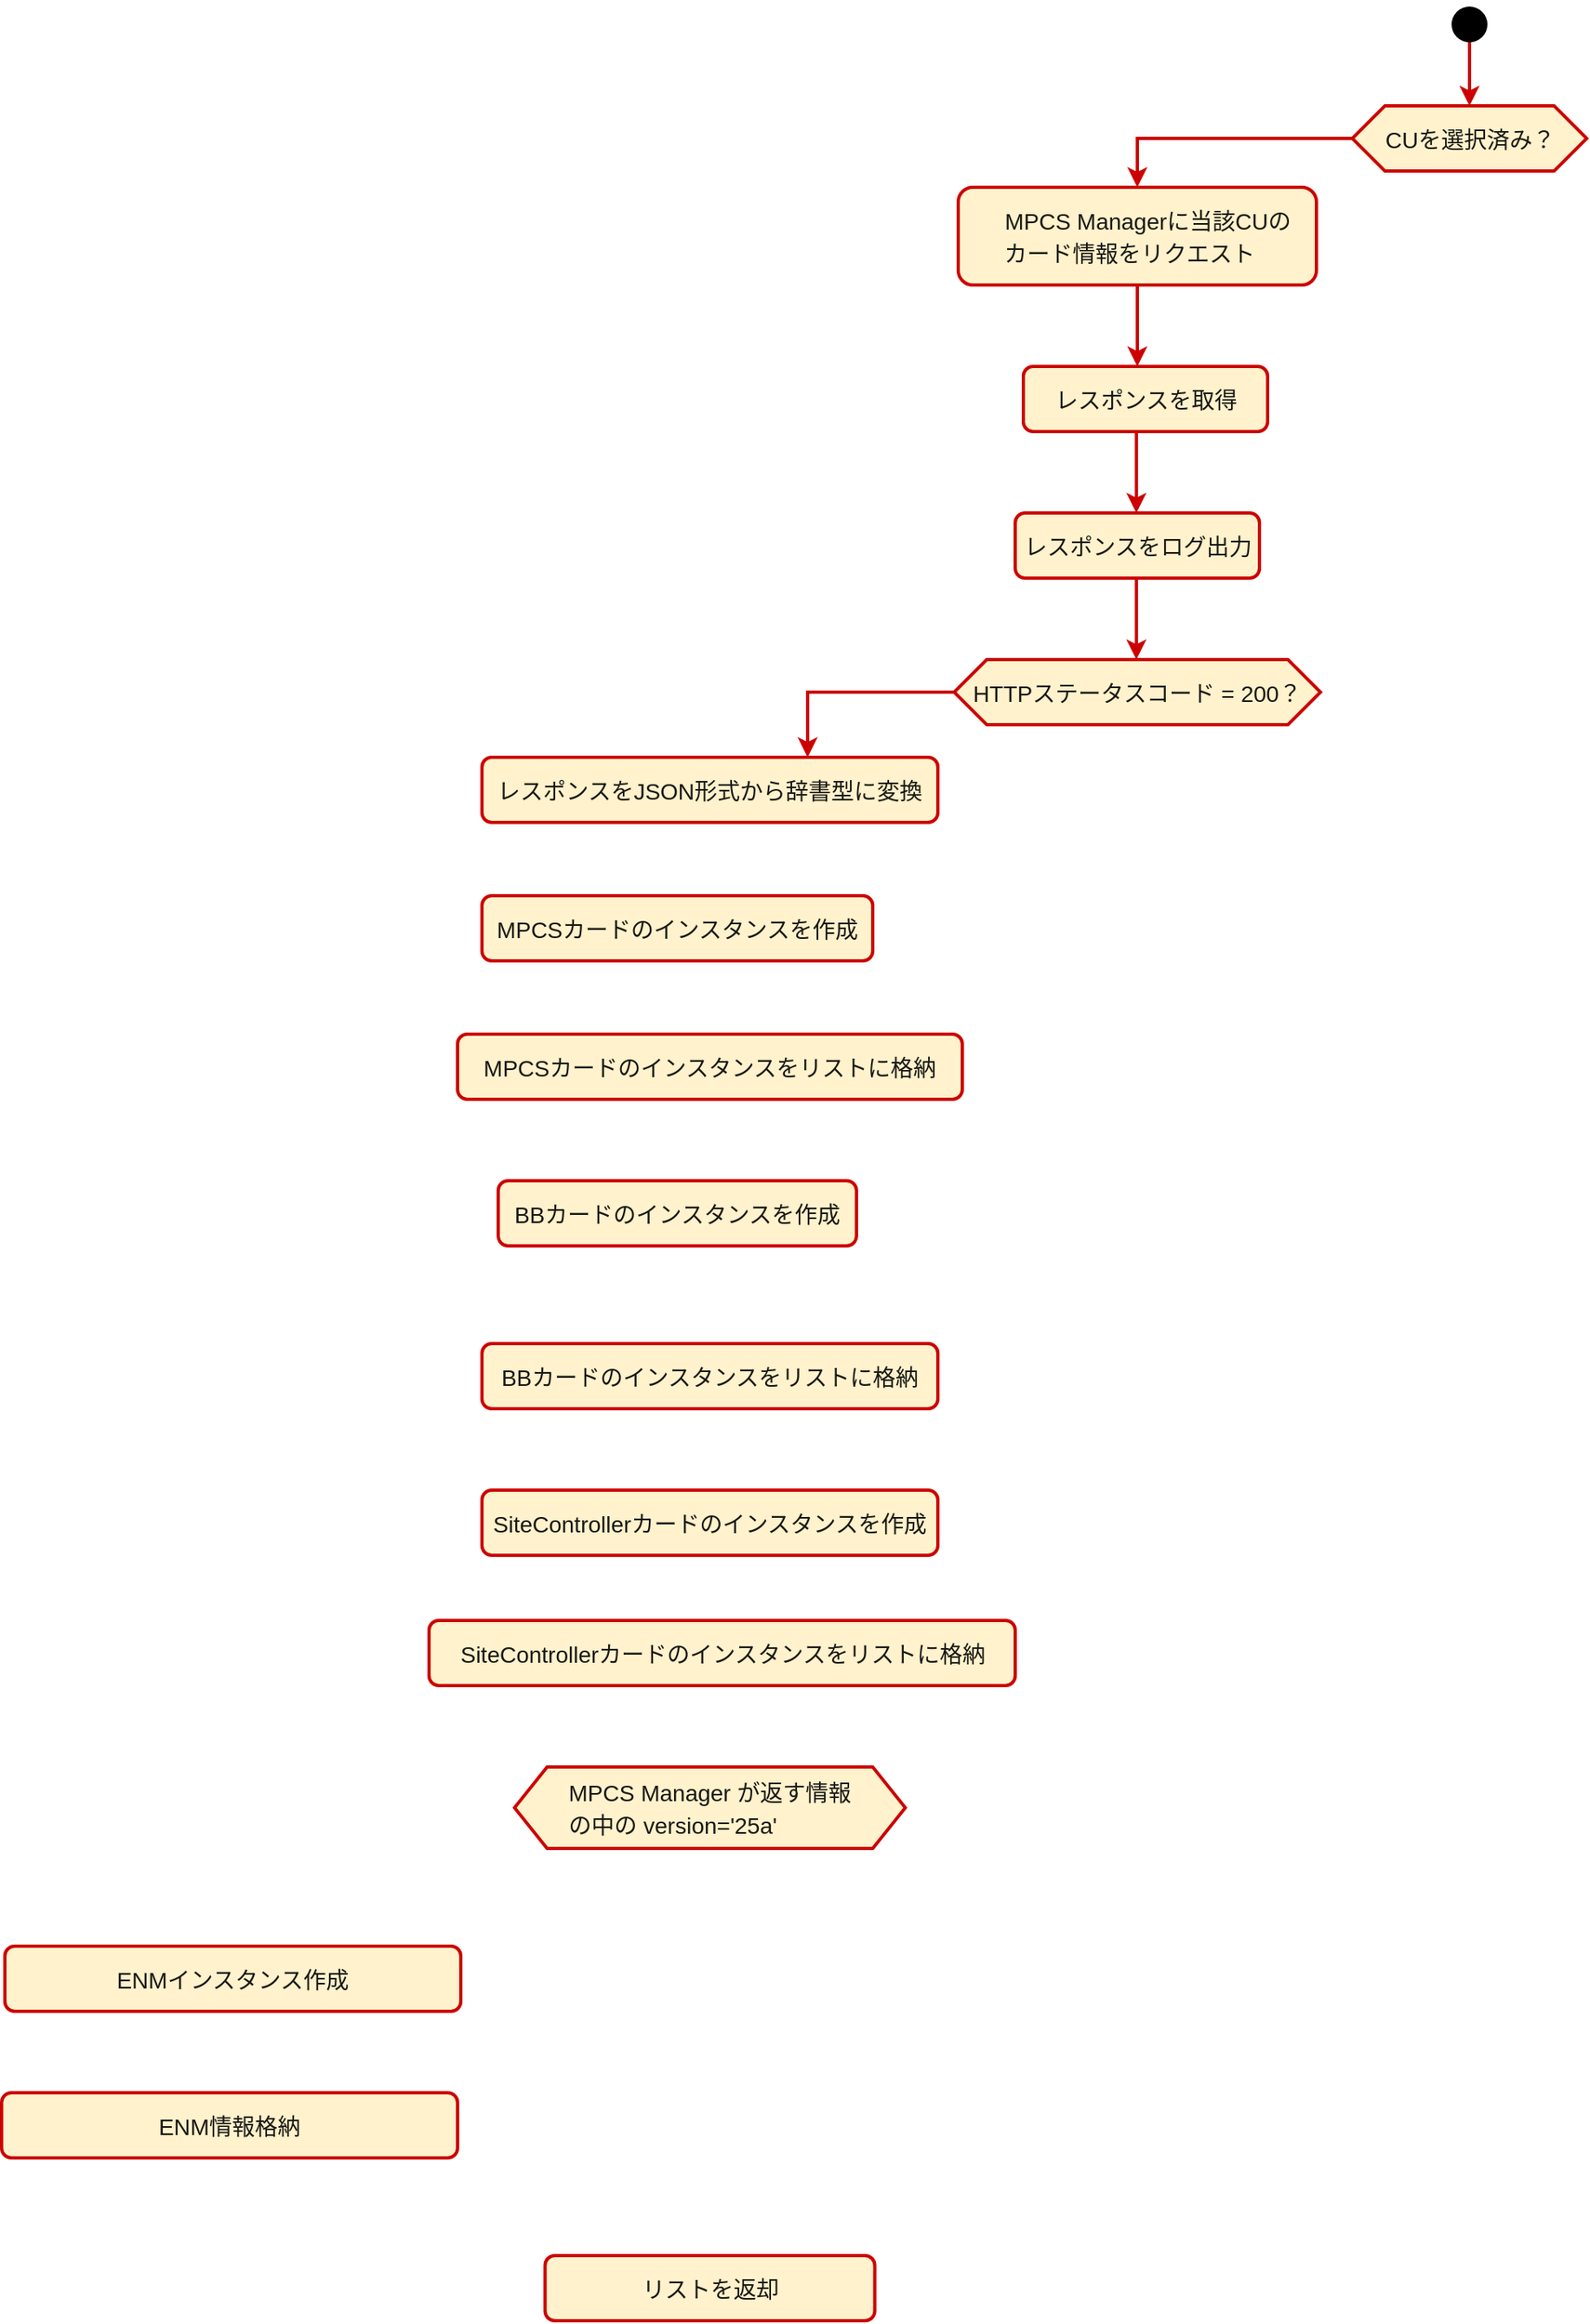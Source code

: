 <mxfile version="26.1.0">
  <diagram name="Page-1" id="rK7PRJ8SCLv_zVm8Z1Ta">
    <mxGraphModel dx="2062" dy="655" grid="1" gridSize="10" guides="1" tooltips="1" connect="1" arrows="1" fold="1" page="1" pageScale="1" pageWidth="827" pageHeight="1169" math="0" shadow="0">
      <root>
        <mxCell id="0" />
        <mxCell id="1" parent="0" />
        <mxCell id="1MgUg72m42fX4QF5Ks8i-2" value="&lt;pre style=&quot;margin-top: 0px; margin-bottom: 0px; padding: 0px; border: 0px; font-variant-numeric: inherit; font-variant-east-asian: inherit; font-variant-alternates: inherit; font-variant-position: inherit; font-variant-emoji: inherit; font-stretch: inherit; font-size: 16px; line-height: inherit; font-family: inherit; font-optical-sizing: inherit; font-size-adjust: inherit; font-kerning: inherit; font-feature-settings: inherit; font-variation-settings: inherit; vertical-align: baseline; color: rgba(0, 0, 0, 0.9); text-align: start;&quot;&gt;&lt;code style=&quot;margin: 0px 8px; padding: 2px 4px; border: none; font-style: inherit; font-variant: inherit; font-weight: inherit; font-stretch: inherit; font-size: 14px; line-height: inherit; font-family: inherit; font-optical-sizing: inherit; font-size-adjust: inherit; font-kerning: inherit; font-feature-settings: inherit; font-variation-settings: inherit; vertical-align: baseline; word-break: break-word; border-radius: 4px; color: var(--yb-md-inline-code-color);&quot;&gt;CUを選択済み？&lt;/code&gt;&lt;/pre&gt;" style="shape=hexagon;perimeter=hexagonPerimeter2;whiteSpace=wrap;html=1;fixedSize=1;fillColor=#fff2cc;strokeColor=#CC0000;strokeWidth=2;fillStyle=auto;" vertex="1" parent="1">
          <mxGeometry x="414.5" y="80" width="144" height="40" as="geometry" />
        </mxCell>
        <mxCell id="1MgUg72m42fX4QF5Ks8i-3" value="" style="endArrow=classic;html=1;rounded=0;entryX=0.5;entryY=0;entryDx=0;entryDy=0;strokeColor=#CC0000;strokeWidth=2;" edge="1" parent="1" source="1MgUg72m42fX4QF5Ks8i-1" target="1MgUg72m42fX4QF5Ks8i-2">
          <mxGeometry width="50" height="50" relative="1" as="geometry">
            <mxPoint x="486.5" y="30" as="sourcePoint" />
            <mxPoint x="512.5" y="210" as="targetPoint" />
          </mxGeometry>
        </mxCell>
        <mxCell id="1MgUg72m42fX4QF5Ks8i-4" value="" style="endArrow=classic;html=1;rounded=0;entryDx=0;entryDy=0;strokeColor=#CC0000;strokeWidth=3;" edge="1" parent="1" target="1MgUg72m42fX4QF5Ks8i-1">
          <mxGeometry width="50" height="50" relative="1" as="geometry">
            <mxPoint x="486.5" y="30" as="sourcePoint" />
            <mxPoint x="486.5" y="80" as="targetPoint" />
          </mxGeometry>
        </mxCell>
        <mxCell id="1MgUg72m42fX4QF5Ks8i-1" value="" style="shape=waypoint;sketch=0;fillStyle=solid;size=6;pointerEvents=1;points=[];fillColor=none;resizable=0;rotatable=0;perimeter=centerPerimeter;snapToPoint=1;strokeWidth=9;" vertex="1" parent="1">
          <mxGeometry x="476.5" y="20" width="20" height="20" as="geometry" />
        </mxCell>
        <mxCell id="1MgUg72m42fX4QF5Ks8i-6" value="" style="endArrow=classic;html=1;rounded=0;strokeColor=#CC0000;strokeWidth=2;exitX=0;exitY=0.5;exitDx=0;exitDy=0;" edge="1" parent="1" source="1MgUg72m42fX4QF5Ks8i-2" target="1MgUg72m42fX4QF5Ks8i-7">
          <mxGeometry width="50" height="50" relative="1" as="geometry">
            <mxPoint x="496.5" y="40" as="sourcePoint" />
            <mxPoint x="332.5" y="150" as="targetPoint" />
            <Array as="points">
              <mxPoint x="282.5" y="100" />
            </Array>
          </mxGeometry>
        </mxCell>
        <mxCell id="1MgUg72m42fX4QF5Ks8i-7" value="&lt;pre style=&quot;margin-top: 0px; margin-bottom: 0px; padding: 0px; border: 0px; font-variant-numeric: inherit; font-variant-east-asian: inherit; font-variant-alternates: inherit; font-variant-position: inherit; font-variant-emoji: inherit; font-stretch: inherit; font-size: 16px; line-height: inherit; font-family: inherit; font-optical-sizing: inherit; font-size-adjust: inherit; font-kerning: inherit; font-feature-settings: inherit; font-variation-settings: inherit; vertical-align: baseline; color: rgba(0, 0, 0, 0.9); text-align: start;&quot;&gt;&lt;code style=&quot;margin: 0px 8px; padding: 2px 4px; border: none; font-style: inherit; font-variant: inherit; font-weight: inherit; font-stretch: inherit; font-size: 14px; line-height: inherit; font-family: inherit; font-optical-sizing: inherit; font-size-adjust: inherit; font-kerning: inherit; font-feature-settings: inherit; font-variation-settings: inherit; vertical-align: baseline; word-break: break-word; border-radius: 4px; color: var(--yb-md-inline-code-color);&quot;&gt;MPCS Managerに当該CUの&lt;br&gt;   カード情報をリクエスト&lt;/code&gt;&lt;/pre&gt;" style="rounded=1;whiteSpace=wrap;html=1;strokeColor=#CC0000;strokeWidth=2;fillColor=#FFF2CC;" vertex="1" parent="1">
          <mxGeometry x="172.5" y="130" width="220" height="60" as="geometry" />
        </mxCell>
        <mxCell id="1MgUg72m42fX4QF5Ks8i-8" value="" style="endArrow=classic;html=1;rounded=0;entryX=0.5;entryY=0;entryDx=0;entryDy=0;strokeColor=#CC0000;strokeWidth=2;" edge="1" parent="1">
          <mxGeometry width="50" height="50" relative="1" as="geometry">
            <mxPoint x="282.5" y="190" as="sourcePoint" />
            <mxPoint x="282.5" y="240" as="targetPoint" />
          </mxGeometry>
        </mxCell>
        <mxCell id="1MgUg72m42fX4QF5Ks8i-9" value="&lt;pre style=&quot;margin-top: 0px; margin-bottom: 0px; padding: 0px; border: 0px; font-variant-numeric: inherit; font-variant-east-asian: inherit; font-variant-alternates: inherit; font-variant-position: inherit; font-variant-emoji: inherit; font-stretch: inherit; font-size: 16px; line-height: inherit; font-family: inherit; font-optical-sizing: inherit; font-size-adjust: inherit; font-kerning: inherit; font-feature-settings: inherit; font-variation-settings: inherit; vertical-align: baseline; color: rgba(0, 0, 0, 0.9); text-align: start;&quot;&gt;&lt;pre style=&quot;margin-top: 0px; margin-bottom: 0px; padding: 0px; border: 0px; font-variant-numeric: inherit; font-variant-east-asian: inherit; font-variant-alternates: inherit; font-variant-position: inherit; font-variant-emoji: inherit; font-stretch: inherit; line-height: inherit; font-family: inherit; font-optical-sizing: inherit; font-size-adjust: inherit; font-kerning: inherit; font-feature-settings: inherit; font-variation-settings: inherit; vertical-align: baseline;&quot;&gt;&lt;code style=&quot;margin: 0px 8px; padding: 2px 4px; border: none; font-style: inherit; font-variant: inherit; font-weight: inherit; font-stretch: inherit; font-size: 14px; line-height: inherit; font-family: inherit; font-optical-sizing: inherit; font-size-adjust: inherit; font-kerning: inherit; font-feature-settings: inherit; font-variation-settings: inherit; vertical-align: baseline; word-break: break-word; border-radius: 4px; color: var(--yb-md-inline-code-color);&quot;&gt;レスポンスを取得&lt;/code&gt;&lt;/pre&gt;&lt;/pre&gt;" style="rounded=1;whiteSpace=wrap;html=1;strokeColor=#CC0000;strokeWidth=2;fillColor=#FFF2CC;" vertex="1" parent="1">
          <mxGeometry x="212.5" y="240" width="150" height="40" as="geometry" />
        </mxCell>
        <mxCell id="1MgUg72m42fX4QF5Ks8i-10" value="" style="endArrow=classic;html=1;rounded=0;entryX=0.5;entryY=0;entryDx=0;entryDy=0;strokeColor=#CC0000;strokeWidth=2;" edge="1" parent="1">
          <mxGeometry width="50" height="50" relative="1" as="geometry">
            <mxPoint x="281.91" y="280" as="sourcePoint" />
            <mxPoint x="281.91" y="330" as="targetPoint" />
          </mxGeometry>
        </mxCell>
        <mxCell id="1MgUg72m42fX4QF5Ks8i-11" value="&lt;pre style=&quot;margin-top: 0px; margin-bottom: 0px; padding: 0px; border: 0px; font-variant-numeric: inherit; font-variant-east-asian: inherit; font-variant-alternates: inherit; font-variant-position: inherit; font-variant-emoji: inherit; font-stretch: inherit; font-size: 16px; line-height: inherit; font-family: inherit; font-optical-sizing: inherit; font-size-adjust: inherit; font-kerning: inherit; font-feature-settings: inherit; font-variation-settings: inherit; vertical-align: baseline; color: rgba(0, 0, 0, 0.9); text-align: start;&quot;&gt;&lt;pre style=&quot;margin-top: 0px; margin-bottom: 0px; padding: 0px; border: 0px; font-variant-numeric: inherit; font-variant-east-asian: inherit; font-variant-alternates: inherit; font-variant-position: inherit; font-variant-emoji: inherit; font-stretch: inherit; line-height: inherit; font-family: inherit; font-optical-sizing: inherit; font-size-adjust: inherit; font-kerning: inherit; font-feature-settings: inherit; font-variation-settings: inherit; vertical-align: baseline;&quot;&gt;&lt;pre style=&quot;margin-top: 0px; margin-bottom: 0px; padding: 0px; border: 0px; font-variant-numeric: inherit; font-variant-east-asian: inherit; font-variant-alternates: inherit; font-variant-position: inherit; font-variant-emoji: inherit; font-stretch: inherit; line-height: inherit; font-family: inherit; font-optical-sizing: inherit; font-size-adjust: inherit; font-kerning: inherit; font-feature-settings: inherit; font-variation-settings: inherit; vertical-align: baseline;&quot;&gt;&lt;code style=&quot;margin: 0px 8px; padding: 2px 4px; border: none; font-style: inherit; font-variant: inherit; font-weight: inherit; font-stretch: inherit; font-size: 14px; line-height: inherit; font-family: inherit; font-optical-sizing: inherit; font-size-adjust: inherit; font-kerning: inherit; font-feature-settings: inherit; font-variation-settings: inherit; vertical-align: baseline; word-break: break-word; border-radius: 4px; color: var(--yb-md-inline-code-color);&quot;&gt;レスポンスをログ出力&lt;/code&gt;&lt;/pre&gt;&lt;/pre&gt;&lt;/pre&gt;" style="rounded=1;whiteSpace=wrap;html=1;strokeColor=#CC0000;strokeWidth=2;fillColor=#FFF2CC;" vertex="1" parent="1">
          <mxGeometry x="207.5" y="330" width="150" height="40" as="geometry" />
        </mxCell>
        <mxCell id="1MgUg72m42fX4QF5Ks8i-12" value="&lt;pre style=&quot;margin-top: 0px; margin-bottom: 0px; padding: 0px; border: 0px; font-variant-numeric: inherit; font-variant-east-asian: inherit; font-variant-alternates: inherit; font-variant-position: inherit; font-variant-emoji: inherit; font-stretch: inherit; font-size: 16px; line-height: inherit; font-family: inherit; font-optical-sizing: inherit; font-size-adjust: inherit; font-kerning: inherit; font-feature-settings: inherit; font-variation-settings: inherit; vertical-align: baseline; color: rgba(0, 0, 0, 0.9); text-align: start;&quot;&gt;&lt;pre style=&quot;margin-top: 0px; margin-bottom: 0px; padding: 0px; border: 0px; font-variant-numeric: inherit; font-variant-east-asian: inherit; font-variant-alternates: inherit; font-variant-position: inherit; font-variant-emoji: inherit; font-stretch: inherit; line-height: inherit; font-family: inherit; font-optical-sizing: inherit; font-size-adjust: inherit; font-kerning: inherit; font-feature-settings: inherit; font-variation-settings: inherit; vertical-align: baseline;&quot;&gt;&lt;code style=&quot;margin: 0px 8px; padding: 2px 4px; border: none; font-style: inherit; font-variant: inherit; font-weight: inherit; font-stretch: inherit; font-size: 14px; line-height: inherit; font-family: inherit; font-optical-sizing: inherit; font-size-adjust: inherit; font-kerning: inherit; font-feature-settings: inherit; font-variation-settings: inherit; vertical-align: baseline; word-break: break-word; border-radius: 4px; color: var(--yb-md-inline-code-color);&quot;&gt;HTTPステータスコード = 200？&lt;/code&gt;&lt;/pre&gt;&lt;/pre&gt;" style="shape=hexagon;perimeter=hexagonPerimeter2;whiteSpace=wrap;html=1;fixedSize=1;fillColor=#fff2cc;strokeColor=#CC0000;strokeWidth=2;fillStyle=auto;" vertex="1" parent="1">
          <mxGeometry x="170" y="420" width="225" height="40" as="geometry" />
        </mxCell>
        <mxCell id="1MgUg72m42fX4QF5Ks8i-13" value="" style="endArrow=classic;html=1;rounded=0;entryX=0.5;entryY=0;entryDx=0;entryDy=0;strokeColor=#CC0000;strokeWidth=2;" edge="1" parent="1">
          <mxGeometry width="50" height="50" relative="1" as="geometry">
            <mxPoint x="281.91" y="370" as="sourcePoint" />
            <mxPoint x="281.91" y="420" as="targetPoint" />
          </mxGeometry>
        </mxCell>
        <mxCell id="1MgUg72m42fX4QF5Ks8i-14" value="" style="endArrow=classic;html=1;rounded=0;strokeColor=#CC0000;strokeWidth=2;exitX=0;exitY=0.5;exitDx=0;exitDy=0;" edge="1" parent="1">
          <mxGeometry width="50" height="50" relative="1" as="geometry">
            <mxPoint x="170" y="440" as="sourcePoint" />
            <mxPoint x="80" y="480" as="targetPoint" />
            <Array as="points">
              <mxPoint x="80" y="440" />
            </Array>
          </mxGeometry>
        </mxCell>
        <mxCell id="1MgUg72m42fX4QF5Ks8i-15" value="&lt;pre style=&quot;margin-top: 0px; margin-bottom: 0px; padding: 0px; border: 0px; font-variant-numeric: inherit; font-variant-east-asian: inherit; font-variant-alternates: inherit; font-variant-position: inherit; font-variant-emoji: inherit; font-stretch: inherit; font-size: 16px; line-height: inherit; font-family: inherit; font-optical-sizing: inherit; font-size-adjust: inherit; font-kerning: inherit; font-feature-settings: inherit; font-variation-settings: inherit; vertical-align: baseline; color: rgba(0, 0, 0, 0.9); text-align: start;&quot;&gt;&lt;pre style=&quot;margin-top: 0px; margin-bottom: 0px; padding: 0px; border: 0px; font-variant-numeric: inherit; font-variant-east-asian: inherit; font-variant-alternates: inherit; font-variant-position: inherit; font-variant-emoji: inherit; font-stretch: inherit; line-height: inherit; font-family: inherit; font-optical-sizing: inherit; font-size-adjust: inherit; font-kerning: inherit; font-feature-settings: inherit; font-variation-settings: inherit; vertical-align: baseline;&quot;&gt;&lt;pre style=&quot;margin-top: 0px; margin-bottom: 0px; padding: 0px; border: 0px; font-variant-numeric: inherit; font-variant-east-asian: inherit; font-variant-alternates: inherit; font-variant-position: inherit; font-variant-emoji: inherit; font-stretch: inherit; line-height: inherit; font-family: inherit; font-optical-sizing: inherit; font-size-adjust: inherit; font-kerning: inherit; font-feature-settings: inherit; font-variation-settings: inherit; vertical-align: baseline;&quot;&gt;&lt;pre style=&quot;margin-top: 0px; margin-bottom: 0px; padding: 0px; border: 0px; font-variant-numeric: inherit; font-variant-east-asian: inherit; font-variant-alternates: inherit; font-variant-position: inherit; font-variant-emoji: inherit; font-stretch: inherit; line-height: inherit; font-family: inherit; font-optical-sizing: inherit; font-size-adjust: inherit; font-kerning: inherit; font-feature-settings: inherit; font-variation-settings: inherit; vertical-align: baseline;&quot;&gt;&lt;code style=&quot;margin: 0px 8px; padding: 2px 4px; border: none; font-style: inherit; font-variant: inherit; font-weight: inherit; font-stretch: inherit; font-size: 14px; line-height: inherit; font-family: inherit; font-optical-sizing: inherit; font-size-adjust: inherit; font-kerning: inherit; font-feature-settings: inherit; font-variation-settings: inherit; vertical-align: baseline; word-break: break-word; border-radius: 4px; color: var(--yb-md-inline-code-color);&quot;&gt;レスポンスをJSON形式から辞書型に変換&lt;/code&gt;&lt;/pre&gt;&lt;/pre&gt;&lt;/pre&gt;&lt;/pre&gt;" style="rounded=1;whiteSpace=wrap;html=1;strokeColor=#CC0000;strokeWidth=2;fillColor=#FFF2CC;" vertex="1" parent="1">
          <mxGeometry x="-120" y="480" width="280" height="40" as="geometry" />
        </mxCell>
        <mxCell id="1MgUg72m42fX4QF5Ks8i-16" value="&lt;pre style=&quot;margin-top: 0px; margin-bottom: 0px; padding: 0px; border: 0px; font-variant-numeric: inherit; font-variant-east-asian: inherit; font-variant-alternates: inherit; font-variant-position: inherit; font-variant-emoji: inherit; font-stretch: inherit; font-size: 16px; line-height: inherit; font-family: inherit; font-optical-sizing: inherit; font-size-adjust: inherit; font-kerning: inherit; font-feature-settings: inherit; font-variation-settings: inherit; vertical-align: baseline; color: rgba(0, 0, 0, 0.9); text-align: start;&quot;&gt;&lt;pre style=&quot;margin-top: 0px; margin-bottom: 0px; padding: 0px; border: 0px; font-variant-numeric: inherit; font-variant-east-asian: inherit; font-variant-alternates: inherit; font-variant-position: inherit; font-variant-emoji: inherit; font-stretch: inherit; line-height: inherit; font-family: inherit; font-optical-sizing: inherit; font-size-adjust: inherit; font-kerning: inherit; font-feature-settings: inherit; font-variation-settings: inherit; vertical-align: baseline;&quot;&gt;&lt;pre style=&quot;margin-top: 0px; margin-bottom: 0px; padding: 0px; border: 0px; font-variant-numeric: inherit; font-variant-east-asian: inherit; font-variant-alternates: inherit; font-variant-position: inherit; font-variant-emoji: inherit; font-stretch: inherit; line-height: inherit; font-family: inherit; font-optical-sizing: inherit; font-size-adjust: inherit; font-kerning: inherit; font-feature-settings: inherit; font-variation-settings: inherit; vertical-align: baseline;&quot;&gt;&lt;pre style=&quot;margin-top: 0px; margin-bottom: 0px; padding: 0px; border: 0px; font-variant-numeric: inherit; font-variant-east-asian: inherit; font-variant-alternates: inherit; font-variant-position: inherit; font-variant-emoji: inherit; font-stretch: inherit; line-height: inherit; font-family: inherit; font-optical-sizing: inherit; font-size-adjust: inherit; font-kerning: inherit; font-feature-settings: inherit; font-variation-settings: inherit; vertical-align: baseline;&quot;&gt;&lt;pre style=&quot;margin-top: 0px; margin-bottom: 0px; padding: 0px; border: 0px; font-variant-numeric: inherit; font-variant-east-asian: inherit; font-variant-alternates: inherit; font-variant-position: inherit; font-variant-emoji: inherit; font-stretch: inherit; line-height: inherit; font-family: inherit; font-optical-sizing: inherit; font-size-adjust: inherit; font-kerning: inherit; font-feature-settings: inherit; font-variation-settings: inherit; vertical-align: baseline;&quot;&gt;&lt;code style=&quot;margin: 0px 8px; padding: 2px 4px; border: none; font-style: inherit; font-variant: inherit; font-weight: inherit; font-stretch: inherit; font-size: 14px; line-height: inherit; font-family: inherit; font-optical-sizing: inherit; font-size-adjust: inherit; font-kerning: inherit; font-feature-settings: inherit; font-variation-settings: inherit; vertical-align: baseline; word-break: break-word; border-radius: 4px; color: var(--yb-md-inline-code-color);&quot;&gt;MPCSカードのインスタンスを作成&lt;/code&gt;&lt;/pre&gt;&lt;/pre&gt;&lt;/pre&gt;&lt;/pre&gt;&lt;/pre&gt;" style="rounded=1;whiteSpace=wrap;html=1;strokeColor=#CC0000;strokeWidth=2;fillColor=#FFF2CC;" vertex="1" parent="1">
          <mxGeometry x="-120" y="565" width="240" height="40" as="geometry" />
        </mxCell>
        <mxCell id="1MgUg72m42fX4QF5Ks8i-17" value="&lt;pre style=&quot;margin-top: 0px; margin-bottom: 0px; padding: 0px; border: 0px; font-variant-numeric: inherit; font-variant-east-asian: inherit; font-variant-alternates: inherit; font-variant-position: inherit; font-variant-emoji: inherit; font-stretch: inherit; font-size: 16px; line-height: inherit; font-family: inherit; font-optical-sizing: inherit; font-size-adjust: inherit; font-kerning: inherit; font-feature-settings: inherit; font-variation-settings: inherit; vertical-align: baseline; color: rgba(0, 0, 0, 0.9); text-align: start;&quot;&gt;&lt;pre style=&quot;margin-top: 0px; margin-bottom: 0px; padding: 0px; border: 0px; font-variant-numeric: inherit; font-variant-east-asian: inherit; font-variant-alternates: inherit; font-variant-position: inherit; font-variant-emoji: inherit; font-stretch: inherit; line-height: inherit; font-family: inherit; font-optical-sizing: inherit; font-size-adjust: inherit; font-kerning: inherit; font-feature-settings: inherit; font-variation-settings: inherit; vertical-align: baseline;&quot;&gt;&lt;pre style=&quot;margin-top: 0px; margin-bottom: 0px; padding: 0px; border: 0px; font-variant-numeric: inherit; font-variant-east-asian: inherit; font-variant-alternates: inherit; font-variant-position: inherit; font-variant-emoji: inherit; font-stretch: inherit; line-height: inherit; font-family: inherit; font-optical-sizing: inherit; font-size-adjust: inherit; font-kerning: inherit; font-feature-settings: inherit; font-variation-settings: inherit; vertical-align: baseline;&quot;&gt;&lt;pre style=&quot;margin-top: 0px; margin-bottom: 0px; padding: 0px; border: 0px; font-variant-numeric: inherit; font-variant-east-asian: inherit; font-variant-alternates: inherit; font-variant-position: inherit; font-variant-emoji: inherit; font-stretch: inherit; line-height: inherit; font-family: inherit; font-optical-sizing: inherit; font-size-adjust: inherit; font-kerning: inherit; font-feature-settings: inherit; font-variation-settings: inherit; vertical-align: baseline;&quot;&gt;&lt;pre style=&quot;margin-top: 0px; margin-bottom: 0px; padding: 0px; border: 0px; font-variant-numeric: inherit; font-variant-east-asian: inherit; font-variant-alternates: inherit; font-variant-position: inherit; font-variant-emoji: inherit; font-stretch: inherit; line-height: inherit; font-family: inherit; font-optical-sizing: inherit; font-size-adjust: inherit; font-kerning: inherit; font-feature-settings: inherit; font-variation-settings: inherit; vertical-align: baseline;&quot;&gt;&lt;code style=&quot;margin: 0px 8px; padding: 2px 4px; border: none; font-style: inherit; font-variant: inherit; font-weight: inherit; font-stretch: inherit; font-size: 14px; line-height: inherit; font-family: inherit; font-optical-sizing: inherit; font-size-adjust: inherit; font-kerning: inherit; font-feature-settings: inherit; font-variation-settings: inherit; vertical-align: baseline; word-break: break-word; border-radius: 4px; color: var(--yb-md-inline-code-color);&quot;&gt;MPCSカードのインスタンスをリストに格納&lt;/code&gt;&lt;/pre&gt;&lt;/pre&gt;&lt;/pre&gt;&lt;/pre&gt;&lt;/pre&gt;" style="rounded=1;whiteSpace=wrap;html=1;strokeColor=#CC0000;strokeWidth=2;fillColor=#FFF2CC;" vertex="1" parent="1">
          <mxGeometry x="-135" y="650" width="310" height="40" as="geometry" />
        </mxCell>
        <mxCell id="1MgUg72m42fX4QF5Ks8i-18" value="&lt;pre style=&quot;margin-top: 0px; margin-bottom: 0px; padding: 0px; border: 0px; font-variant-numeric: inherit; font-variant-east-asian: inherit; font-variant-alternates: inherit; font-variant-position: inherit; font-variant-emoji: inherit; font-stretch: inherit; font-size: 16px; line-height: inherit; font-family: inherit; font-optical-sizing: inherit; font-size-adjust: inherit; font-kerning: inherit; font-feature-settings: inherit; font-variation-settings: inherit; vertical-align: baseline; color: rgba(0, 0, 0, 0.9); text-align: start;&quot;&gt;&lt;pre style=&quot;margin-top: 0px; margin-bottom: 0px; padding: 0px; border: 0px; font-variant-numeric: inherit; font-variant-east-asian: inherit; font-variant-alternates: inherit; font-variant-position: inherit; font-variant-emoji: inherit; font-stretch: inherit; line-height: inherit; font-family: inherit; font-optical-sizing: inherit; font-size-adjust: inherit; font-kerning: inherit; font-feature-settings: inherit; font-variation-settings: inherit; vertical-align: baseline;&quot;&gt;&lt;pre style=&quot;margin-top: 0px; margin-bottom: 0px; padding: 0px; border: 0px; font-variant-numeric: inherit; font-variant-east-asian: inherit; font-variant-alternates: inherit; font-variant-position: inherit; font-variant-emoji: inherit; font-stretch: inherit; line-height: inherit; font-family: inherit; font-optical-sizing: inherit; font-size-adjust: inherit; font-kerning: inherit; font-feature-settings: inherit; font-variation-settings: inherit; vertical-align: baseline;&quot;&gt;&lt;pre style=&quot;margin-top: 0px; margin-bottom: 0px; padding: 0px; border: 0px; font-variant-numeric: inherit; font-variant-east-asian: inherit; font-variant-alternates: inherit; font-variant-position: inherit; font-variant-emoji: inherit; font-stretch: inherit; line-height: inherit; font-family: inherit; font-optical-sizing: inherit; font-size-adjust: inherit; font-kerning: inherit; font-feature-settings: inherit; font-variation-settings: inherit; vertical-align: baseline;&quot;&gt;&lt;pre style=&quot;margin-top: 0px; margin-bottom: 0px; padding: 0px; border: 0px; font-variant-numeric: inherit; font-variant-east-asian: inherit; font-variant-alternates: inherit; font-variant-position: inherit; font-variant-emoji: inherit; font-stretch: inherit; line-height: inherit; font-family: inherit; font-optical-sizing: inherit; font-size-adjust: inherit; font-kerning: inherit; font-feature-settings: inherit; font-variation-settings: inherit; vertical-align: baseline;&quot;&gt;&lt;code style=&quot;margin: 0px 8px; padding: 2px 4px; border: none; font-style: inherit; font-variant: inherit; font-weight: inherit; font-stretch: inherit; font-size: 14px; line-height: inherit; font-family: inherit; font-optical-sizing: inherit; font-size-adjust: inherit; font-kerning: inherit; font-feature-settings: inherit; font-variation-settings: inherit; vertical-align: baseline; word-break: break-word; border-radius: 4px; color: var(--yb-md-inline-code-color);&quot;&gt;BBカードのインスタンスを作成&lt;/code&gt;&lt;/pre&gt;&lt;/pre&gt;&lt;/pre&gt;&lt;/pre&gt;&lt;/pre&gt;" style="rounded=1;whiteSpace=wrap;html=1;strokeColor=#CC0000;strokeWidth=2;fillColor=#FFF2CC;" vertex="1" parent="1">
          <mxGeometry x="-110" y="740" width="220" height="40" as="geometry" />
        </mxCell>
        <mxCell id="1MgUg72m42fX4QF5Ks8i-19" value="&lt;pre style=&quot;margin-top: 0px; margin-bottom: 0px; padding: 0px; border: 0px; font-variant-numeric: inherit; font-variant-east-asian: inherit; font-variant-alternates: inherit; font-variant-position: inherit; font-variant-emoji: inherit; font-stretch: inherit; font-size: 16px; line-height: inherit; font-family: inherit; font-optical-sizing: inherit; font-size-adjust: inherit; font-kerning: inherit; font-feature-settings: inherit; font-variation-settings: inherit; vertical-align: baseline; color: rgba(0, 0, 0, 0.9); text-align: start;&quot;&gt;&lt;pre style=&quot;margin-top: 0px; margin-bottom: 0px; padding: 0px; border: 0px; font-variant-numeric: inherit; font-variant-east-asian: inherit; font-variant-alternates: inherit; font-variant-position: inherit; font-variant-emoji: inherit; font-stretch: inherit; line-height: inherit; font-family: inherit; font-optical-sizing: inherit; font-size-adjust: inherit; font-kerning: inherit; font-feature-settings: inherit; font-variation-settings: inherit; vertical-align: baseline;&quot;&gt;&lt;pre style=&quot;margin-top: 0px; margin-bottom: 0px; padding: 0px; border: 0px; font-variant-numeric: inherit; font-variant-east-asian: inherit; font-variant-alternates: inherit; font-variant-position: inherit; font-variant-emoji: inherit; font-stretch: inherit; line-height: inherit; font-family: inherit; font-optical-sizing: inherit; font-size-adjust: inherit; font-kerning: inherit; font-feature-settings: inherit; font-variation-settings: inherit; vertical-align: baseline;&quot;&gt;&lt;pre style=&quot;margin-top: 0px; margin-bottom: 0px; padding: 0px; border: 0px; font-variant-numeric: inherit; font-variant-east-asian: inherit; font-variant-alternates: inherit; font-variant-position: inherit; font-variant-emoji: inherit; font-stretch: inherit; line-height: inherit; font-family: inherit; font-optical-sizing: inherit; font-size-adjust: inherit; font-kerning: inherit; font-feature-settings: inherit; font-variation-settings: inherit; vertical-align: baseline;&quot;&gt;&lt;pre style=&quot;margin-top: 0px; margin-bottom: 0px; padding: 0px; border: 0px; font-variant-numeric: inherit; font-variant-east-asian: inherit; font-variant-alternates: inherit; font-variant-position: inherit; font-variant-emoji: inherit; font-stretch: inherit; line-height: inherit; font-family: inherit; font-optical-sizing: inherit; font-size-adjust: inherit; font-kerning: inherit; font-feature-settings: inherit; font-variation-settings: inherit; vertical-align: baseline;&quot;&gt;&lt;code style=&quot;margin: 0px 8px; padding: 2px 4px; border: none; font-style: inherit; font-variant: inherit; font-weight: inherit; font-stretch: inherit; font-size: 14px; line-height: inherit; font-family: inherit; font-optical-sizing: inherit; font-size-adjust: inherit; font-kerning: inherit; font-feature-settings: inherit; font-variation-settings: inherit; vertical-align: baseline; word-break: break-word; border-radius: 4px; color: var(--yb-md-inline-code-color);&quot;&gt;BBカードのインスタンスをリストに格納&lt;/code&gt;&lt;/pre&gt;&lt;/pre&gt;&lt;/pre&gt;&lt;/pre&gt;&lt;/pre&gt;" style="rounded=1;whiteSpace=wrap;html=1;strokeColor=#CC0000;strokeWidth=2;fillColor=#FFF2CC;" vertex="1" parent="1">
          <mxGeometry x="-120" y="840" width="280" height="40" as="geometry" />
        </mxCell>
        <mxCell id="1MgUg72m42fX4QF5Ks8i-20" value="&lt;pre style=&quot;margin-top: 0px; margin-bottom: 0px; padding: 0px; border: 0px; font-variant-numeric: inherit; font-variant-east-asian: inherit; font-variant-alternates: inherit; font-variant-position: inherit; font-variant-emoji: inherit; font-stretch: inherit; font-size: 16px; line-height: inherit; font-family: inherit; font-optical-sizing: inherit; font-size-adjust: inherit; font-kerning: inherit; font-feature-settings: inherit; font-variation-settings: inherit; vertical-align: baseline; color: rgba(0, 0, 0, 0.9); text-align: start;&quot;&gt;&lt;pre style=&quot;margin-top: 0px; margin-bottom: 0px; padding: 0px; border: 0px; font-variant-numeric: inherit; font-variant-east-asian: inherit; font-variant-alternates: inherit; font-variant-position: inherit; font-variant-emoji: inherit; font-stretch: inherit; line-height: inherit; font-family: inherit; font-optical-sizing: inherit; font-size-adjust: inherit; font-kerning: inherit; font-feature-settings: inherit; font-variation-settings: inherit; vertical-align: baseline;&quot;&gt;&lt;pre style=&quot;margin-top: 0px; margin-bottom: 0px; padding: 0px; border: 0px; font-variant-numeric: inherit; font-variant-east-asian: inherit; font-variant-alternates: inherit; font-variant-position: inherit; font-variant-emoji: inherit; font-stretch: inherit; line-height: inherit; font-family: inherit; font-optical-sizing: inherit; font-size-adjust: inherit; font-kerning: inherit; font-feature-settings: inherit; font-variation-settings: inherit; vertical-align: baseline;&quot;&gt;&lt;pre style=&quot;margin-top: 0px; margin-bottom: 0px; padding: 0px; border: 0px; font-variant-numeric: inherit; font-variant-east-asian: inherit; font-variant-alternates: inherit; font-variant-position: inherit; font-variant-emoji: inherit; font-stretch: inherit; line-height: inherit; font-family: inherit; font-optical-sizing: inherit; font-size-adjust: inherit; font-kerning: inherit; font-feature-settings: inherit; font-variation-settings: inherit; vertical-align: baseline;&quot;&gt;&lt;pre style=&quot;margin-top: 0px; margin-bottom: 0px; padding: 0px; border: 0px; font-variant-numeric: inherit; font-variant-east-asian: inherit; font-variant-alternates: inherit; font-variant-position: inherit; font-variant-emoji: inherit; font-stretch: inherit; line-height: inherit; font-family: inherit; font-optical-sizing: inherit; font-size-adjust: inherit; font-kerning: inherit; font-feature-settings: inherit; font-variation-settings: inherit; vertical-align: baseline;&quot;&gt;&lt;code style=&quot;margin: 0px 8px; padding: 2px 4px; border: none; font-style: inherit; font-variant: inherit; font-weight: inherit; font-stretch: inherit; font-size: 14px; line-height: inherit; font-family: inherit; font-optical-sizing: inherit; font-size-adjust: inherit; font-kerning: inherit; font-feature-settings: inherit; font-variation-settings: inherit; vertical-align: baseline; word-break: break-word; border-radius: 4px; color: var(--yb-md-inline-code-color);&quot;&gt;SiteControllerカードのインスタンスを作成&lt;/code&gt;&lt;/pre&gt;&lt;/pre&gt;&lt;/pre&gt;&lt;/pre&gt;&lt;/pre&gt;" style="rounded=1;whiteSpace=wrap;html=1;strokeColor=#CC0000;strokeWidth=2;fillColor=#FFF2CC;" vertex="1" parent="1">
          <mxGeometry x="-120" y="930" width="280" height="40" as="geometry" />
        </mxCell>
        <mxCell id="1MgUg72m42fX4QF5Ks8i-21" value="&lt;pre style=&quot;margin-top: 0px; margin-bottom: 0px; padding: 0px; border: 0px; font-variant-numeric: inherit; font-variant-east-asian: inherit; font-variant-alternates: inherit; font-variant-position: inherit; font-variant-emoji: inherit; font-stretch: inherit; font-size: 16px; line-height: inherit; font-family: inherit; font-optical-sizing: inherit; font-size-adjust: inherit; font-kerning: inherit; font-feature-settings: inherit; font-variation-settings: inherit; vertical-align: baseline; color: rgba(0, 0, 0, 0.9); text-align: start;&quot;&gt;&lt;pre style=&quot;margin-top: 0px; margin-bottom: 0px; padding: 0px; border: 0px; font-variant-numeric: inherit; font-variant-east-asian: inherit; font-variant-alternates: inherit; font-variant-position: inherit; font-variant-emoji: inherit; font-stretch: inherit; line-height: inherit; font-family: inherit; font-optical-sizing: inherit; font-size-adjust: inherit; font-kerning: inherit; font-feature-settings: inherit; font-variation-settings: inherit; vertical-align: baseline;&quot;&gt;&lt;pre style=&quot;margin-top: 0px; margin-bottom: 0px; padding: 0px; border: 0px; font-variant-numeric: inherit; font-variant-east-asian: inherit; font-variant-alternates: inherit; font-variant-position: inherit; font-variant-emoji: inherit; font-stretch: inherit; line-height: inherit; font-family: inherit; font-optical-sizing: inherit; font-size-adjust: inherit; font-kerning: inherit; font-feature-settings: inherit; font-variation-settings: inherit; vertical-align: baseline;&quot;&gt;&lt;pre style=&quot;margin-top: 0px; margin-bottom: 0px; padding: 0px; border: 0px; font-variant-numeric: inherit; font-variant-east-asian: inherit; font-variant-alternates: inherit; font-variant-position: inherit; font-variant-emoji: inherit; font-stretch: inherit; line-height: inherit; font-family: inherit; font-optical-sizing: inherit; font-size-adjust: inherit; font-kerning: inherit; font-feature-settings: inherit; font-variation-settings: inherit; vertical-align: baseline;&quot;&gt;&lt;pre style=&quot;margin-top: 0px; margin-bottom: 0px; padding: 0px; border: 0px; font-variant-numeric: inherit; font-variant-east-asian: inherit; font-variant-alternates: inherit; font-variant-position: inherit; font-variant-emoji: inherit; font-stretch: inherit; line-height: inherit; font-family: inherit; font-optical-sizing: inherit; font-size-adjust: inherit; font-kerning: inherit; font-feature-settings: inherit; font-variation-settings: inherit; vertical-align: baseline;&quot;&gt;&lt;code style=&quot;margin: 0px 8px; padding: 2px 4px; border: none; font-style: inherit; font-variant: inherit; font-weight: inherit; font-stretch: inherit; font-size: 14px; line-height: inherit; font-family: inherit; font-optical-sizing: inherit; font-size-adjust: inherit; font-kerning: inherit; font-feature-settings: inherit; font-variation-settings: inherit; vertical-align: baseline; word-break: break-word; border-radius: 4px; color: var(--yb-md-inline-code-color);&quot;&gt;SiteControllerカードのインスタンスをリストに格納&lt;/code&gt;&lt;/pre&gt;&lt;/pre&gt;&lt;/pre&gt;&lt;/pre&gt;&lt;/pre&gt;" style="rounded=1;whiteSpace=wrap;html=1;strokeColor=#CC0000;strokeWidth=2;fillColor=#FFF2CC;" vertex="1" parent="1">
          <mxGeometry x="-152.5" y="1010" width="360" height="40" as="geometry" />
        </mxCell>
        <mxCell id="1MgUg72m42fX4QF5Ks8i-22" value="&lt;pre style=&quot;margin-top: 0px; margin-bottom: 0px; padding: 0px; border: 0px; font-variant-numeric: inherit; font-variant-east-asian: inherit; font-variant-alternates: inherit; font-variant-position: inherit; font-variant-emoji: inherit; font-stretch: inherit; font-size: 16px; line-height: inherit; font-family: inherit; font-optical-sizing: inherit; font-size-adjust: inherit; font-kerning: inherit; font-feature-settings: inherit; font-variation-settings: inherit; vertical-align: baseline; color: rgba(0, 0, 0, 0.9); text-align: start;&quot;&gt;&lt;pre style=&quot;margin-top: 0px; margin-bottom: 0px; padding: 0px; border: 0px; font-variant-numeric: inherit; font-variant-east-asian: inherit; font-variant-alternates: inherit; font-variant-position: inherit; font-variant-emoji: inherit; font-stretch: inherit; line-height: inherit; font-family: inherit; font-optical-sizing: inherit; font-size-adjust: inherit; font-kerning: inherit; font-feature-settings: inherit; font-variation-settings: inherit; vertical-align: baseline;&quot;&gt;&lt;pre style=&quot;margin-top: 0px; margin-bottom: 0px; padding: 0px; border: 0px; font-variant-numeric: inherit; font-variant-east-asian: inherit; font-variant-alternates: inherit; font-variant-position: inherit; font-variant-emoji: inherit; font-stretch: inherit; line-height: inherit; font-family: inherit; font-optical-sizing: inherit; font-size-adjust: inherit; font-kerning: inherit; font-feature-settings: inherit; font-variation-settings: inherit; vertical-align: baseline;&quot;&gt;&lt;pre style=&quot;margin-top: 0px; margin-bottom: 0px; padding: 0px; border: 0px; font-variant-numeric: inherit; font-variant-east-asian: inherit; font-variant-alternates: inherit; font-variant-position: inherit; font-variant-emoji: inherit; font-stretch: inherit; line-height: inherit; font-family: inherit; font-optical-sizing: inherit; font-size-adjust: inherit; font-kerning: inherit; font-feature-settings: inherit; font-variation-settings: inherit; vertical-align: baseline;&quot;&gt;&lt;code style=&quot;margin: 0px 8px; padding: 2px 4px; border: none; font-style: inherit; font-variant: inherit; font-weight: inherit; font-stretch: inherit; font-size: 14px; line-height: inherit; font-family: inherit; font-optical-sizing: inherit; font-size-adjust: inherit; font-kerning: inherit; font-feature-settings: inherit; font-variation-settings: inherit; vertical-align: baseline; word-break: break-word; border-radius: 4px; color: var(--yb-md-inline-code-color);&quot;&gt;ENMインスタンス作成&lt;/code&gt;&lt;/pre&gt;&lt;/pre&gt;&lt;/pre&gt;&lt;/pre&gt;" style="rounded=1;whiteSpace=wrap;html=1;strokeColor=#CC0000;strokeWidth=2;fillColor=#FFF2CC;" vertex="1" parent="1">
          <mxGeometry x="-413" y="1210" width="280" height="40" as="geometry" />
        </mxCell>
        <mxCell id="1MgUg72m42fX4QF5Ks8i-23" value="&lt;pre style=&quot;margin-top: 0px; margin-bottom: 0px; padding: 0px; border: 0px; font-variant-numeric: inherit; font-variant-east-asian: inherit; font-variant-alternates: inherit; font-variant-position: inherit; font-variant-emoji: inherit; font-stretch: inherit; font-size: 16px; line-height: inherit; font-family: inherit; font-optical-sizing: inherit; font-size-adjust: inherit; font-kerning: inherit; font-feature-settings: inherit; font-variation-settings: inherit; vertical-align: baseline; color: rgba(0, 0, 0, 0.9); text-align: start;&quot;&gt;&lt;pre style=&quot;margin-top: 0px; margin-bottom: 0px; padding: 0px; border: 0px; font-variant-numeric: inherit; font-variant-east-asian: inherit; font-variant-alternates: inherit; font-variant-position: inherit; font-variant-emoji: inherit; font-stretch: inherit; line-height: inherit; font-family: inherit; font-optical-sizing: inherit; font-size-adjust: inherit; font-kerning: inherit; font-feature-settings: inherit; font-variation-settings: inherit; vertical-align: baseline;&quot;&gt;&lt;pre style=&quot;margin-top: 0px; margin-bottom: 0px; padding: 0px; border: 0px; font-variant-numeric: inherit; font-variant-east-asian: inherit; font-variant-alternates: inherit; font-variant-position: inherit; font-variant-emoji: inherit; font-stretch: inherit; line-height: inherit; font-family: inherit; font-optical-sizing: inherit; font-size-adjust: inherit; font-kerning: inherit; font-feature-settings: inherit; font-variation-settings: inherit; vertical-align: baseline;&quot;&gt;&lt;pre style=&quot;margin-top: 0px; margin-bottom: 0px; padding: 0px; border: 0px; font-variant-numeric: inherit; font-variant-east-asian: inherit; font-variant-alternates: inherit; font-variant-position: inherit; font-variant-emoji: inherit; font-stretch: inherit; line-height: inherit; font-family: inherit; font-optical-sizing: inherit; font-size-adjust: inherit; font-kerning: inherit; font-feature-settings: inherit; font-variation-settings: inherit; vertical-align: baseline;&quot;&gt;&lt;code style=&quot;margin: 0px 8px; padding: 2px 4px; border: none; font-style: inherit; font-variant: inherit; font-weight: inherit; font-stretch: inherit; font-size: 14px; line-height: inherit; font-family: inherit; font-optical-sizing: inherit; font-size-adjust: inherit; font-kerning: inherit; font-feature-settings: inherit; font-variation-settings: inherit; vertical-align: baseline; word-break: break-word; border-radius: 4px; color: var(--yb-md-inline-code-color);&quot;&gt;ENM情報格納&lt;/code&gt;&lt;/pre&gt;&lt;/pre&gt;&lt;/pre&gt;&lt;/pre&gt;" style="rounded=1;whiteSpace=wrap;html=1;strokeColor=#CC0000;strokeWidth=2;fillColor=#FFF2CC;" vertex="1" parent="1">
          <mxGeometry x="-415" y="1300" width="280" height="40" as="geometry" />
        </mxCell>
        <mxCell id="1MgUg72m42fX4QF5Ks8i-24" value="&lt;pre style=&quot;margin-top: 0px; margin-bottom: 0px; padding: 0px; border: 0px; font-variant-numeric: inherit; font-variant-east-asian: inherit; font-variant-alternates: inherit; font-variant-position: inherit; font-variant-emoji: inherit; font-stretch: inherit; font-size: 16px; line-height: inherit; font-family: inherit; font-optical-sizing: inherit; font-size-adjust: inherit; font-kerning: inherit; font-feature-settings: inherit; font-variation-settings: inherit; vertical-align: baseline; color: rgba(0, 0, 0, 0.9); text-align: start;&quot;&gt;&lt;code style=&quot;margin: 0px 8px; padding: 2px 4px; border: none; font-style: inherit; font-variant: inherit; font-weight: inherit; font-stretch: inherit; font-size: 14px; line-height: inherit; font-family: inherit; font-optical-sizing: inherit; font-size-adjust: inherit; font-kerning: inherit; font-feature-settings: inherit; font-variation-settings: inherit; vertical-align: baseline; word-break: break-word; border-radius: 4px; color: var(--yb-md-inline-code-color);&quot;&gt;MPCS Manager が返す情報&lt;/code&gt;&lt;/pre&gt;&lt;pre style=&quot;margin-top: 0px; margin-bottom: 0px; padding: 0px; border: 0px; font-variant-numeric: inherit; font-variant-east-asian: inherit; font-variant-alternates: inherit; font-variant-position: inherit; font-variant-emoji: inherit; font-stretch: inherit; font-size: 16px; line-height: inherit; font-family: inherit; font-optical-sizing: inherit; font-size-adjust: inherit; font-kerning: inherit; font-feature-settings: inherit; font-variation-settings: inherit; vertical-align: baseline; color: rgba(0, 0, 0, 0.9); text-align: start;&quot;&gt;&lt;code style=&quot;margin: 0px 8px; padding: 2px 4px; border: none; font-style: inherit; font-variant: inherit; font-weight: inherit; font-stretch: inherit; font-size: 14px; line-height: inherit; font-family: inherit; font-optical-sizing: inherit; font-size-adjust: inherit; font-kerning: inherit; font-feature-settings: inherit; font-variation-settings: inherit; vertical-align: baseline; word-break: break-word; border-radius: 4px; color: var(--yb-md-inline-code-color);&quot;&gt;の中の ​version=&#39;25a&#39;&lt;/code&gt;&lt;/pre&gt;" style="shape=hexagon;perimeter=hexagonPerimeter2;whiteSpace=wrap;html=1;fixedSize=1;fillColor=#fff2cc;strokeColor=#CC0000;strokeWidth=2;fillStyle=auto;" vertex="1" parent="1">
          <mxGeometry x="-100" y="1100" width="240" height="50" as="geometry" />
        </mxCell>
        <mxCell id="1MgUg72m42fX4QF5Ks8i-25" value="&lt;pre style=&quot;margin-top: 0px; margin-bottom: 0px; padding: 0px; border: 0px; font-variant-numeric: inherit; font-variant-east-asian: inherit; font-variant-alternates: inherit; font-variant-position: inherit; font-variant-emoji: inherit; font-stretch: inherit; font-size: 16px; line-height: inherit; font-family: inherit; font-optical-sizing: inherit; font-size-adjust: inherit; font-kerning: inherit; font-feature-settings: inherit; font-variation-settings: inherit; vertical-align: baseline; color: rgba(0, 0, 0, 0.9); text-align: start;&quot;&gt;&lt;pre style=&quot;margin-top: 0px; margin-bottom: 0px; padding: 0px; border: 0px; font-variant-numeric: inherit; font-variant-east-asian: inherit; font-variant-alternates: inherit; font-variant-position: inherit; font-variant-emoji: inherit; font-stretch: inherit; line-height: inherit; font-family: inherit; font-optical-sizing: inherit; font-size-adjust: inherit; font-kerning: inherit; font-feature-settings: inherit; font-variation-settings: inherit; vertical-align: baseline;&quot;&gt;&lt;pre style=&quot;margin-top: 0px; margin-bottom: 0px; padding: 0px; border: 0px; font-variant-numeric: inherit; font-variant-east-asian: inherit; font-variant-alternates: inherit; font-variant-position: inherit; font-variant-emoji: inherit; font-stretch: inherit; line-height: inherit; font-family: inherit; font-optical-sizing: inherit; font-size-adjust: inherit; font-kerning: inherit; font-feature-settings: inherit; font-variation-settings: inherit; vertical-align: baseline;&quot;&gt;&lt;pre style=&quot;margin-top: 0px; margin-bottom: 0px; padding: 0px; border: 0px; font-variant-numeric: inherit; font-variant-east-asian: inherit; font-variant-alternates: inherit; font-variant-position: inherit; font-variant-emoji: inherit; font-stretch: inherit; line-height: inherit; font-family: inherit; font-optical-sizing: inherit; font-size-adjust: inherit; font-kerning: inherit; font-feature-settings: inherit; font-variation-settings: inherit; vertical-align: baseline;&quot;&gt;&lt;pre style=&quot;margin-top: 0px; margin-bottom: 0px; padding: 0px; border: 0px; font-variant-numeric: inherit; font-variant-east-asian: inherit; font-variant-alternates: inherit; font-variant-position: inherit; font-variant-emoji: inherit; font-stretch: inherit; line-height: inherit; font-family: inherit; font-optical-sizing: inherit; font-size-adjust: inherit; font-kerning: inherit; font-feature-settings: inherit; font-variation-settings: inherit; vertical-align: baseline;&quot;&gt;&lt;code style=&quot;margin: 0px 8px; padding: 2px 4px; border: none; font-style: inherit; font-variant: inherit; font-weight: inherit; font-stretch: inherit; font-size: 14px; line-height: inherit; font-family: inherit; font-optical-sizing: inherit; font-size-adjust: inherit; font-kerning: inherit; font-feature-settings: inherit; font-variation-settings: inherit; vertical-align: baseline; word-break: break-word; border-radius: 4px; color: var(--yb-md-inline-code-color);&quot;&gt;リストを返却&lt;/code&gt;&lt;/pre&gt;&lt;/pre&gt;&lt;/pre&gt;&lt;/pre&gt;&lt;/pre&gt;" style="rounded=1;whiteSpace=wrap;html=1;strokeColor=#CC0000;strokeWidth=2;fillColor=#FFF2CC;" vertex="1" parent="1">
          <mxGeometry x="-81.25" y="1400" width="202.5" height="40" as="geometry" />
        </mxCell>
      </root>
    </mxGraphModel>
  </diagram>
</mxfile>
